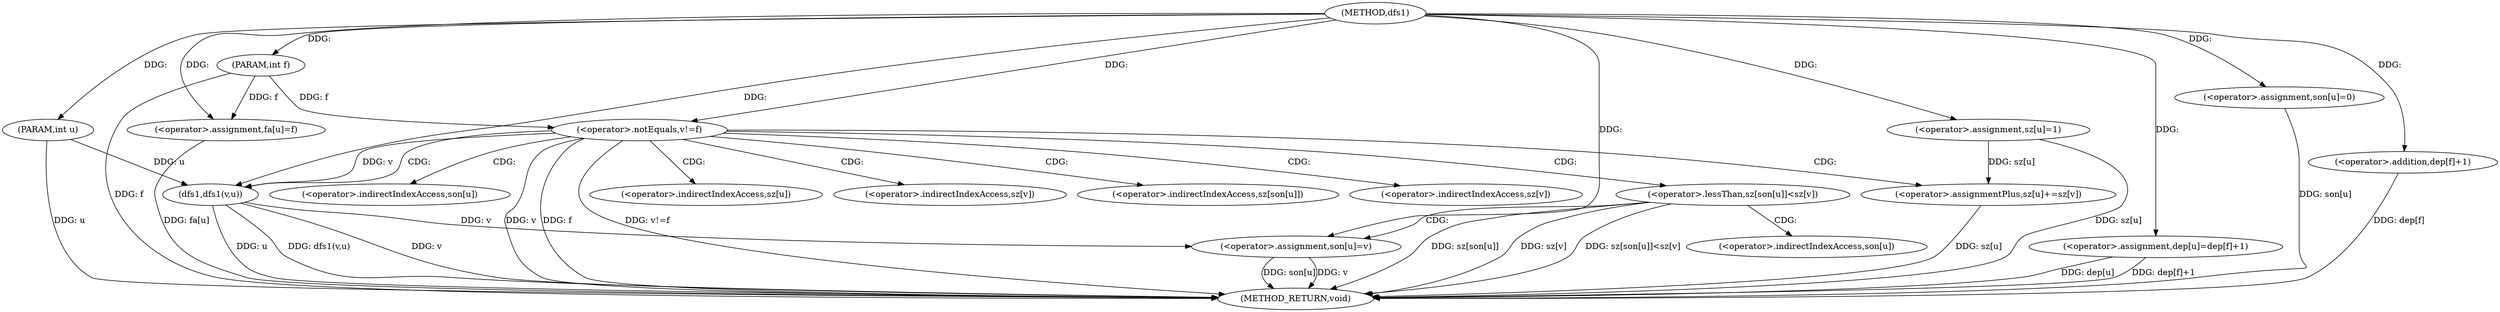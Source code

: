 digraph "dfs1" {  
"1000148" [label = "(METHOD,dfs1)" ]
"1000211" [label = "(METHOD_RETURN,void)" ]
"1000149" [label = "(PARAM,int u)" ]
"1000150" [label = "(PARAM,int f)" ]
"1000153" [label = "(<operator>.assignment,fa[u]=f)" ]
"1000181" [label = "(<operator>.notEquals,v!=f)" ]
"1000159" [label = "(<operator>.assignment,sz[u]=1)" ]
"1000165" [label = "(<operator>.assignment,dep[u]=dep[f]+1)" ]
"1000174" [label = "(<operator>.assignment,son[u]=0)" ]
"1000186" [label = "(dfs1,dfs1(v,u))" ]
"1000189" [label = "(<operator>.assignmentPlus,sz[u]+=sz[v])" ]
"1000197" [label = "(<operator>.lessThan,sz[son[u]]<sz[v])" ]
"1000206" [label = "(<operator>.assignment,son[u]=v)" ]
"1000169" [label = "(<operator>.addition,dep[f]+1)" ]
"1000190" [label = "(<operator>.indirectIndexAccess,sz[u])" ]
"1000193" [label = "(<operator>.indirectIndexAccess,sz[v])" ]
"1000198" [label = "(<operator>.indirectIndexAccess,sz[son[u]])" ]
"1000203" [label = "(<operator>.indirectIndexAccess,sz[v])" ]
"1000207" [label = "(<operator>.indirectIndexAccess,son[u])" ]
"1000200" [label = "(<operator>.indirectIndexAccess,son[u])" ]
  "1000149" -> "1000211"  [ label = "DDG: u"] 
  "1000150" -> "1000211"  [ label = "DDG: f"] 
  "1000153" -> "1000211"  [ label = "DDG: fa[u]"] 
  "1000159" -> "1000211"  [ label = "DDG: sz[u]"] 
  "1000165" -> "1000211"  [ label = "DDG: dep[u]"] 
  "1000169" -> "1000211"  [ label = "DDG: dep[f]"] 
  "1000165" -> "1000211"  [ label = "DDG: dep[f]+1"] 
  "1000174" -> "1000211"  [ label = "DDG: son[u]"] 
  "1000181" -> "1000211"  [ label = "DDG: v"] 
  "1000181" -> "1000211"  [ label = "DDG: f"] 
  "1000181" -> "1000211"  [ label = "DDG: v!=f"] 
  "1000186" -> "1000211"  [ label = "DDG: v"] 
  "1000186" -> "1000211"  [ label = "DDG: u"] 
  "1000186" -> "1000211"  [ label = "DDG: dfs1(v,u)"] 
  "1000189" -> "1000211"  [ label = "DDG: sz[u]"] 
  "1000197" -> "1000211"  [ label = "DDG: sz[son[u]]"] 
  "1000197" -> "1000211"  [ label = "DDG: sz[v]"] 
  "1000197" -> "1000211"  [ label = "DDG: sz[son[u]]<sz[v]"] 
  "1000206" -> "1000211"  [ label = "DDG: son[u]"] 
  "1000206" -> "1000211"  [ label = "DDG: v"] 
  "1000148" -> "1000149"  [ label = "DDG: "] 
  "1000148" -> "1000150"  [ label = "DDG: "] 
  "1000150" -> "1000153"  [ label = "DDG: f"] 
  "1000148" -> "1000153"  [ label = "DDG: "] 
  "1000148" -> "1000159"  [ label = "DDG: "] 
  "1000148" -> "1000181"  [ label = "DDG: "] 
  "1000150" -> "1000181"  [ label = "DDG: f"] 
  "1000148" -> "1000165"  [ label = "DDG: "] 
  "1000148" -> "1000174"  [ label = "DDG: "] 
  "1000186" -> "1000206"  [ label = "DDG: v"] 
  "1000148" -> "1000206"  [ label = "DDG: "] 
  "1000181" -> "1000186"  [ label = "DDG: v"] 
  "1000148" -> "1000186"  [ label = "DDG: "] 
  "1000149" -> "1000186"  [ label = "DDG: u"] 
  "1000159" -> "1000189"  [ label = "DDG: sz[u]"] 
  "1000148" -> "1000169"  [ label = "DDG: "] 
  "1000181" -> "1000200"  [ label = "CDG: "] 
  "1000181" -> "1000203"  [ label = "CDG: "] 
  "1000181" -> "1000190"  [ label = "CDG: "] 
  "1000181" -> "1000193"  [ label = "CDG: "] 
  "1000181" -> "1000197"  [ label = "CDG: "] 
  "1000181" -> "1000186"  [ label = "CDG: "] 
  "1000181" -> "1000198"  [ label = "CDG: "] 
  "1000181" -> "1000189"  [ label = "CDG: "] 
  "1000197" -> "1000207"  [ label = "CDG: "] 
  "1000197" -> "1000206"  [ label = "CDG: "] 
}
